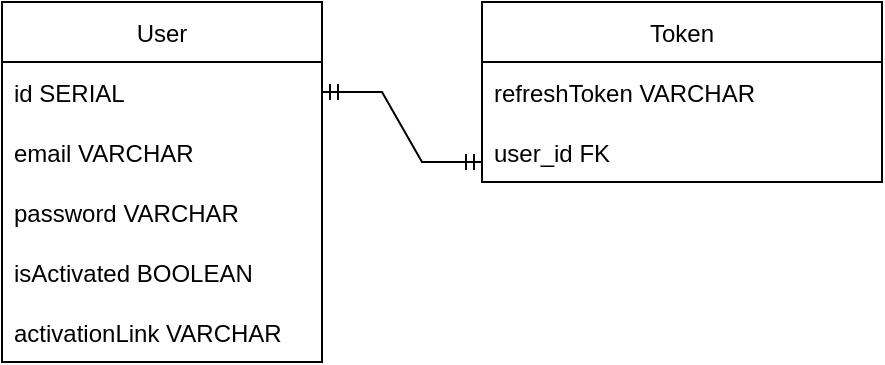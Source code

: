 <mxfile version="17.5.0" type="device"><diagram id="QhRfmwkBBs1gxCRw-TFg" name="Page-1"><mxGraphModel dx="1422" dy="762" grid="1" gridSize="10" guides="1" tooltips="1" connect="1" arrows="1" fold="1" page="1" pageScale="1" pageWidth="827" pageHeight="1169" math="0" shadow="0"><root><mxCell id="0"/><mxCell id="1" parent="0"/><mxCell id="yTbbFVJmyxNdSQYD8kHN-1" value="User" style="swimlane;fontStyle=0;childLayout=stackLayout;horizontal=1;startSize=30;horizontalStack=0;resizeParent=1;resizeParentMax=0;resizeLast=0;collapsible=1;marginBottom=0;" vertex="1" parent="1"><mxGeometry x="80" y="40" width="160" height="180" as="geometry"/></mxCell><mxCell id="yTbbFVJmyxNdSQYD8kHN-2" value="id SERIAL" style="text;strokeColor=none;fillColor=none;align=left;verticalAlign=middle;spacingLeft=4;spacingRight=4;overflow=hidden;points=[[0,0.5],[1,0.5]];portConstraint=eastwest;rotatable=0;" vertex="1" parent="yTbbFVJmyxNdSQYD8kHN-1"><mxGeometry y="30" width="160" height="30" as="geometry"/></mxCell><mxCell id="yTbbFVJmyxNdSQYD8kHN-7" value="email VARCHAR" style="text;strokeColor=none;fillColor=none;align=left;verticalAlign=middle;spacingLeft=4;spacingRight=4;overflow=hidden;points=[[0,0.5],[1,0.5]];portConstraint=eastwest;rotatable=0;" vertex="1" parent="yTbbFVJmyxNdSQYD8kHN-1"><mxGeometry y="60" width="160" height="30" as="geometry"/></mxCell><mxCell id="yTbbFVJmyxNdSQYD8kHN-3" value="password VARCHAR" style="text;strokeColor=none;fillColor=none;align=left;verticalAlign=middle;spacingLeft=4;spacingRight=4;overflow=hidden;points=[[0,0.5],[1,0.5]];portConstraint=eastwest;rotatable=0;" vertex="1" parent="yTbbFVJmyxNdSQYD8kHN-1"><mxGeometry y="90" width="160" height="30" as="geometry"/></mxCell><mxCell id="yTbbFVJmyxNdSQYD8kHN-4" value="isActivated BOOLEAN" style="text;strokeColor=none;fillColor=none;align=left;verticalAlign=middle;spacingLeft=4;spacingRight=4;overflow=hidden;points=[[0,0.5],[1,0.5]];portConstraint=eastwest;rotatable=0;" vertex="1" parent="yTbbFVJmyxNdSQYD8kHN-1"><mxGeometry y="120" width="160" height="30" as="geometry"/></mxCell><mxCell id="yTbbFVJmyxNdSQYD8kHN-6" value="activationLink VARCHAR" style="text;strokeColor=none;fillColor=none;align=left;verticalAlign=middle;spacingLeft=4;spacingRight=4;overflow=hidden;points=[[0,0.5],[1,0.5]];portConstraint=eastwest;rotatable=0;" vertex="1" parent="yTbbFVJmyxNdSQYD8kHN-1"><mxGeometry y="150" width="160" height="30" as="geometry"/></mxCell><mxCell id="yTbbFVJmyxNdSQYD8kHN-8" value="Token" style="swimlane;fontStyle=0;childLayout=stackLayout;horizontal=1;startSize=30;horizontalStack=0;resizeParent=1;resizeParentMax=0;resizeLast=0;collapsible=1;marginBottom=0;" vertex="1" parent="1"><mxGeometry x="320" y="40" width="200" height="90" as="geometry"/></mxCell><mxCell id="yTbbFVJmyxNdSQYD8kHN-9" value="refreshToken VARCHAR" style="text;strokeColor=none;fillColor=none;align=left;verticalAlign=middle;spacingLeft=4;spacingRight=4;overflow=hidden;points=[[0,0.5],[1,0.5]];portConstraint=eastwest;rotatable=0;" vertex="1" parent="yTbbFVJmyxNdSQYD8kHN-8"><mxGeometry y="30" width="200" height="30" as="geometry"/></mxCell><mxCell id="yTbbFVJmyxNdSQYD8kHN-10" value="user_id FK" style="text;strokeColor=none;fillColor=none;align=left;verticalAlign=middle;spacingLeft=4;spacingRight=4;overflow=hidden;points=[[0,0.5],[1,0.5]];portConstraint=eastwest;rotatable=0;" vertex="1" parent="yTbbFVJmyxNdSQYD8kHN-8"><mxGeometry y="60" width="200" height="30" as="geometry"/></mxCell><mxCell id="yTbbFVJmyxNdSQYD8kHN-13" value="" style="edgeStyle=entityRelationEdgeStyle;fontSize=12;html=1;endArrow=ERmandOne;startArrow=ERmandOne;rounded=0;exitX=1;exitY=0.5;exitDx=0;exitDy=0;" edge="1" parent="1" source="yTbbFVJmyxNdSQYD8kHN-2"><mxGeometry width="100" height="100" relative="1" as="geometry"><mxPoint x="220" y="220" as="sourcePoint"/><mxPoint x="320" y="120" as="targetPoint"/></mxGeometry></mxCell></root></mxGraphModel></diagram></mxfile>